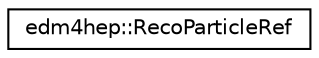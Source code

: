 digraph "Graphical Class Hierarchy"
{
 // LATEX_PDF_SIZE
  edge [fontname="Helvetica",fontsize="10",labelfontname="Helvetica",labelfontsize="10"];
  node [fontname="Helvetica",fontsize="10",shape=record];
  rankdir="LR";
  Node0 [label="edm4hep::RecoParticleRef",height=0.2,width=0.4,color="black", fillcolor="white", style="filled",URL="$classedm4hep_1_1_reco_particle_ref.html",tooltip="Used to get a subset of reconstructed particles from a collection (or many collections)"];
}
